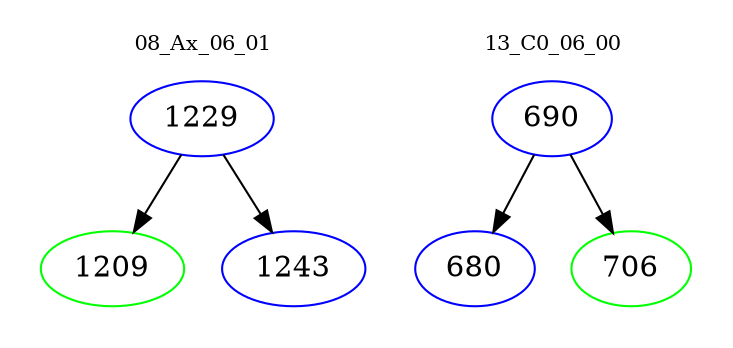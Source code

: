 digraph{
subgraph cluster_0 {
color = white
label = "08_Ax_06_01";
fontsize=10;
T0_1229 [label="1229", color="blue"]
T0_1229 -> T0_1209 [color="black"]
T0_1209 [label="1209", color="green"]
T0_1229 -> T0_1243 [color="black"]
T0_1243 [label="1243", color="blue"]
}
subgraph cluster_1 {
color = white
label = "13_C0_06_00";
fontsize=10;
T1_690 [label="690", color="blue"]
T1_690 -> T1_680 [color="black"]
T1_680 [label="680", color="blue"]
T1_690 -> T1_706 [color="black"]
T1_706 [label="706", color="green"]
}
}
